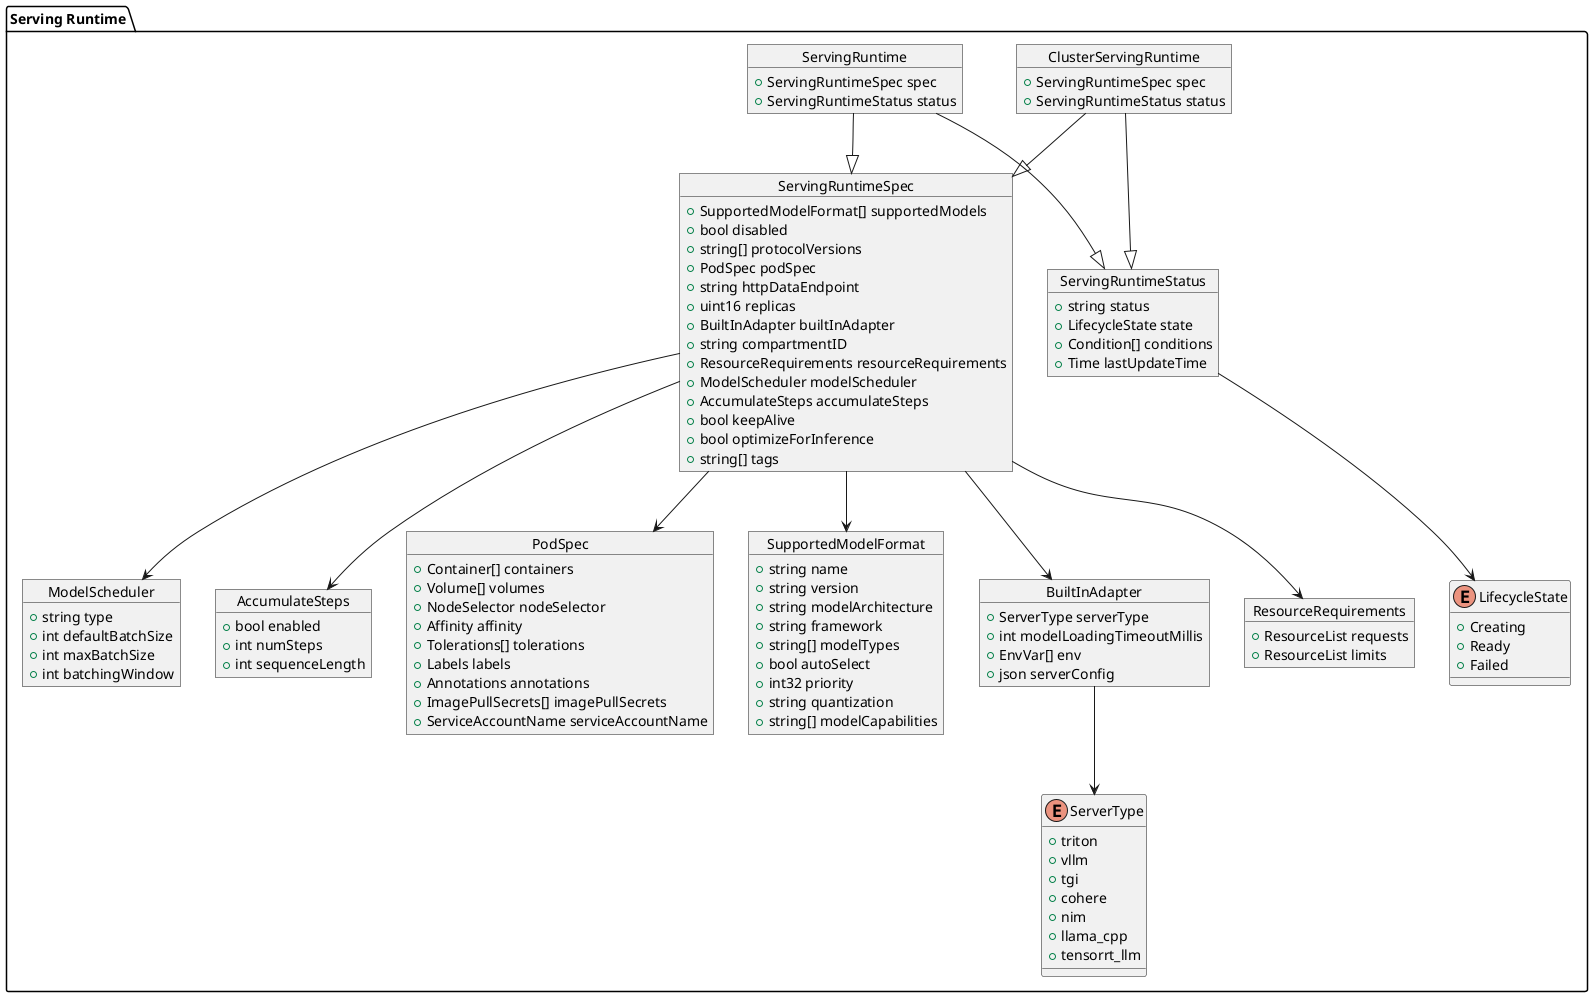 @startuml ServingRuntime

package "Serving Runtime" {

  object ClusterServingRuntime {
    + ServingRuntimeSpec spec
    + ServingRuntimeStatus status
  }

  object ServingRuntime {
    + ServingRuntimeSpec spec
    + ServingRuntimeStatus status
  }

  object ServingRuntimeSpec {
    + SupportedModelFormat[] supportedModels
    + bool disabled
    + string[] protocolVersions
    + PodSpec podSpec
    + string httpDataEndpoint
    + uint16 replicas
    + BuiltInAdapter builtInAdapter
    + string compartmentID
    + ResourceRequirements resourceRequirements
    + ModelScheduler modelScheduler
    + AccumulateSteps accumulateSteps
    + bool keepAlive
    + bool optimizeForInference
    + string[] tags
  }

  object PodSpec {
    + Container[] containers
    + Volume[] volumes
    + NodeSelector nodeSelector
    + Affinity affinity
    + Tolerations[] tolerations
    + Labels labels
    + Annotations annotations
    + ImagePullSecrets[] imagePullSecrets
    + ServiceAccountName serviceAccountName
  }

  object SupportedModelFormat {
    + string name
    + string version
    + string modelArchitecture
    + string framework
    + string[] modelTypes
    + bool autoSelect
    + int32 priority
    + string quantization
    + string[] modelCapabilities
  }

  object BuiltInAdapter {
    + ServerType serverType
    + int modelLoadingTimeoutMillis
    + EnvVar[] env
    + json serverConfig
  }

  object ResourceRequirements {
    + ResourceList requests
    + ResourceList limits
  }

  object ModelScheduler {
    + string type
    + int defaultBatchSize
    + int maxBatchSize
    + int batchingWindow
  }

  object AccumulateSteps {
    + bool enabled
    + int numSteps
    + int sequenceLength
  }

  enum ServerType {
    + triton
    + vllm
    + tgi
    + cohere
    + nim
    + llama_cpp
    + tensorrt_llm
  }

  object ServingRuntimeStatus {
    + string status
    + LifecycleState state
    + Condition[] conditions
    + Time lastUpdateTime 
  }

  enum LifecycleState {
    + Creating
    + Ready
    + Failed
  }

  ClusterServingRuntime --|> ServingRuntimeSpec
  ServingRuntime --|> ServingRuntimeSpec
  ClusterServingRuntime --|> ServingRuntimeStatus
  ServingRuntime --|> ServingRuntimeStatus
  ServingRuntimeSpec --> SupportedModelFormat
  ServingRuntimeSpec --> PodSpec
  ServingRuntimeSpec --> BuiltInAdapter
  ServingRuntimeSpec --> ResourceRequirements
  ServingRuntimeSpec --> ModelScheduler
  ServingRuntimeSpec --> AccumulateSteps
  BuiltInAdapter --> ServerType
  ServingRuntimeStatus --> LifecycleState
}

@enduml
